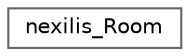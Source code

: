 digraph "Graphical Class Hierarchy"
{
 // LATEX_PDF_SIZE
  bgcolor="transparent";
  edge [fontname=Helvetica,fontsize=10,labelfontname=Helvetica,labelfontsize=10];
  node [fontname=Helvetica,fontsize=10,shape=box,height=0.2,width=0.4];
  rankdir="LR";
  Node0 [id="Node000000",label="nexilis_Room",height=0.2,width=0.4,color="grey40", fillcolor="white", style="filled",URL="$d8/da5/structnexilis__Room.html",tooltip=" "];
}
